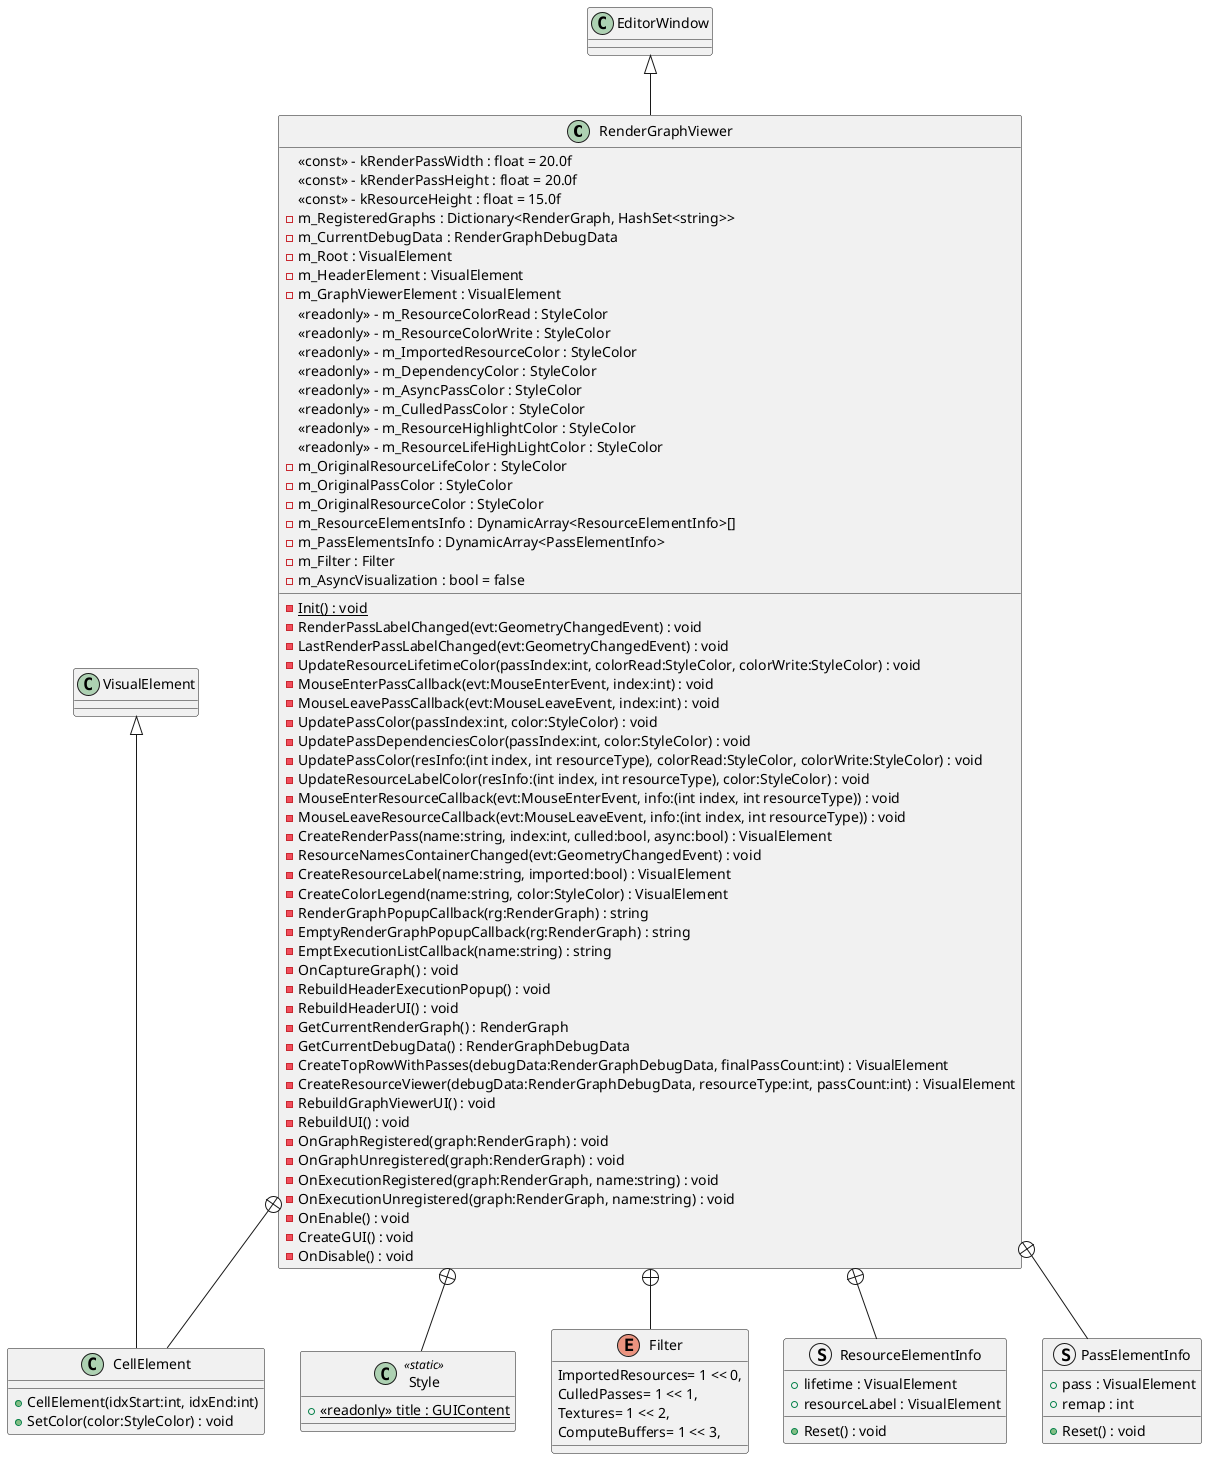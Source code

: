 @startuml
class RenderGraphViewer {
    <<const>> - kRenderPassWidth : float = 20.0f
    <<const>> - kRenderPassHeight : float = 20.0f
    <<const>> - kResourceHeight : float = 15.0f
    {static} - Init() : void
    - m_RegisteredGraphs : Dictionary<RenderGraph, HashSet<string>>
    - m_CurrentDebugData : RenderGraphDebugData
    - m_Root : VisualElement
    - m_HeaderElement : VisualElement
    - m_GraphViewerElement : VisualElement
    <<readonly>> - m_ResourceColorRead : StyleColor
    <<readonly>> - m_ResourceColorWrite : StyleColor
    <<readonly>> - m_ImportedResourceColor : StyleColor
    <<readonly>> - m_DependencyColor : StyleColor
    <<readonly>> - m_AsyncPassColor : StyleColor
    <<readonly>> - m_CulledPassColor : StyleColor
    <<readonly>> - m_ResourceHighlightColor : StyleColor
    <<readonly>> - m_ResourceLifeHighLightColor : StyleColor
    - m_OriginalResourceLifeColor : StyleColor
    - m_OriginalPassColor : StyleColor
    - m_OriginalResourceColor : StyleColor
    - m_ResourceElementsInfo : DynamicArray<ResourceElementInfo>[]
    - m_PassElementsInfo : DynamicArray<PassElementInfo>
    - m_Filter : Filter
    - m_AsyncVisualization : bool = false
    - RenderPassLabelChanged(evt:GeometryChangedEvent) : void
    - LastRenderPassLabelChanged(evt:GeometryChangedEvent) : void
    - UpdateResourceLifetimeColor(passIndex:int, colorRead:StyleColor, colorWrite:StyleColor) : void
    - MouseEnterPassCallback(evt:MouseEnterEvent, index:int) : void
    - MouseLeavePassCallback(evt:MouseLeaveEvent, index:int) : void
    - UpdatePassColor(passIndex:int, color:StyleColor) : void
    - UpdatePassDependenciesColor(passIndex:int, color:StyleColor) : void
    - UpdatePassColor(resInfo:(int index, int resourceType), colorRead:StyleColor, colorWrite:StyleColor) : void
    - UpdateResourceLabelColor(resInfo:(int index, int resourceType), color:StyleColor) : void
    - MouseEnterResourceCallback(evt:MouseEnterEvent, info:(int index, int resourceType)) : void
    - MouseLeaveResourceCallback(evt:MouseLeaveEvent, info:(int index, int resourceType)) : void
    - CreateRenderPass(name:string, index:int, culled:bool, async:bool) : VisualElement
    - ResourceNamesContainerChanged(evt:GeometryChangedEvent) : void
    - CreateResourceLabel(name:string, imported:bool) : VisualElement
    - CreateColorLegend(name:string, color:StyleColor) : VisualElement
    - RenderGraphPopupCallback(rg:RenderGraph) : string
    - EmptyRenderGraphPopupCallback(rg:RenderGraph) : string
    - EmptExecutionListCallback(name:string) : string
    - OnCaptureGraph() : void
    - RebuildHeaderExecutionPopup() : void
    - RebuildHeaderUI() : void
    - GetCurrentRenderGraph() : RenderGraph
    - GetCurrentDebugData() : RenderGraphDebugData
    - CreateTopRowWithPasses(debugData:RenderGraphDebugData, finalPassCount:int) : VisualElement
    - CreateResourceViewer(debugData:RenderGraphDebugData, resourceType:int, passCount:int) : VisualElement
    - RebuildGraphViewerUI() : void
    - RebuildUI() : void
    - OnGraphRegistered(graph:RenderGraph) : void
    - OnGraphUnregistered(graph:RenderGraph) : void
    - OnExecutionRegistered(graph:RenderGraph, name:string) : void
    - OnExecutionUnregistered(graph:RenderGraph, name:string) : void
    - OnEnable() : void
    - CreateGUI() : void
    - OnDisable() : void
}
class Style <<static>> {
    + {static} <<readonly>> title : GUIContent
}
class CellElement {
    + CellElement(idxStart:int, idxEnd:int)
    + SetColor(color:StyleColor) : void
}
enum Filter {
    ImportedResources= 1 << 0,
    CulledPasses= 1 << 1,
    Textures= 1 << 2,
    ComputeBuffers= 1 << 3,
}
struct ResourceElementInfo {
    + lifetime : VisualElement
    + resourceLabel : VisualElement
    + Reset() : void
}
struct PassElementInfo {
    + pass : VisualElement
    + remap : int
    + Reset() : void
}
EditorWindow <|-- RenderGraphViewer
RenderGraphViewer +-- Style
RenderGraphViewer +-- CellElement
VisualElement <|-- CellElement
RenderGraphViewer +-- Filter
RenderGraphViewer +-- ResourceElementInfo
RenderGraphViewer +-- PassElementInfo
@enduml
